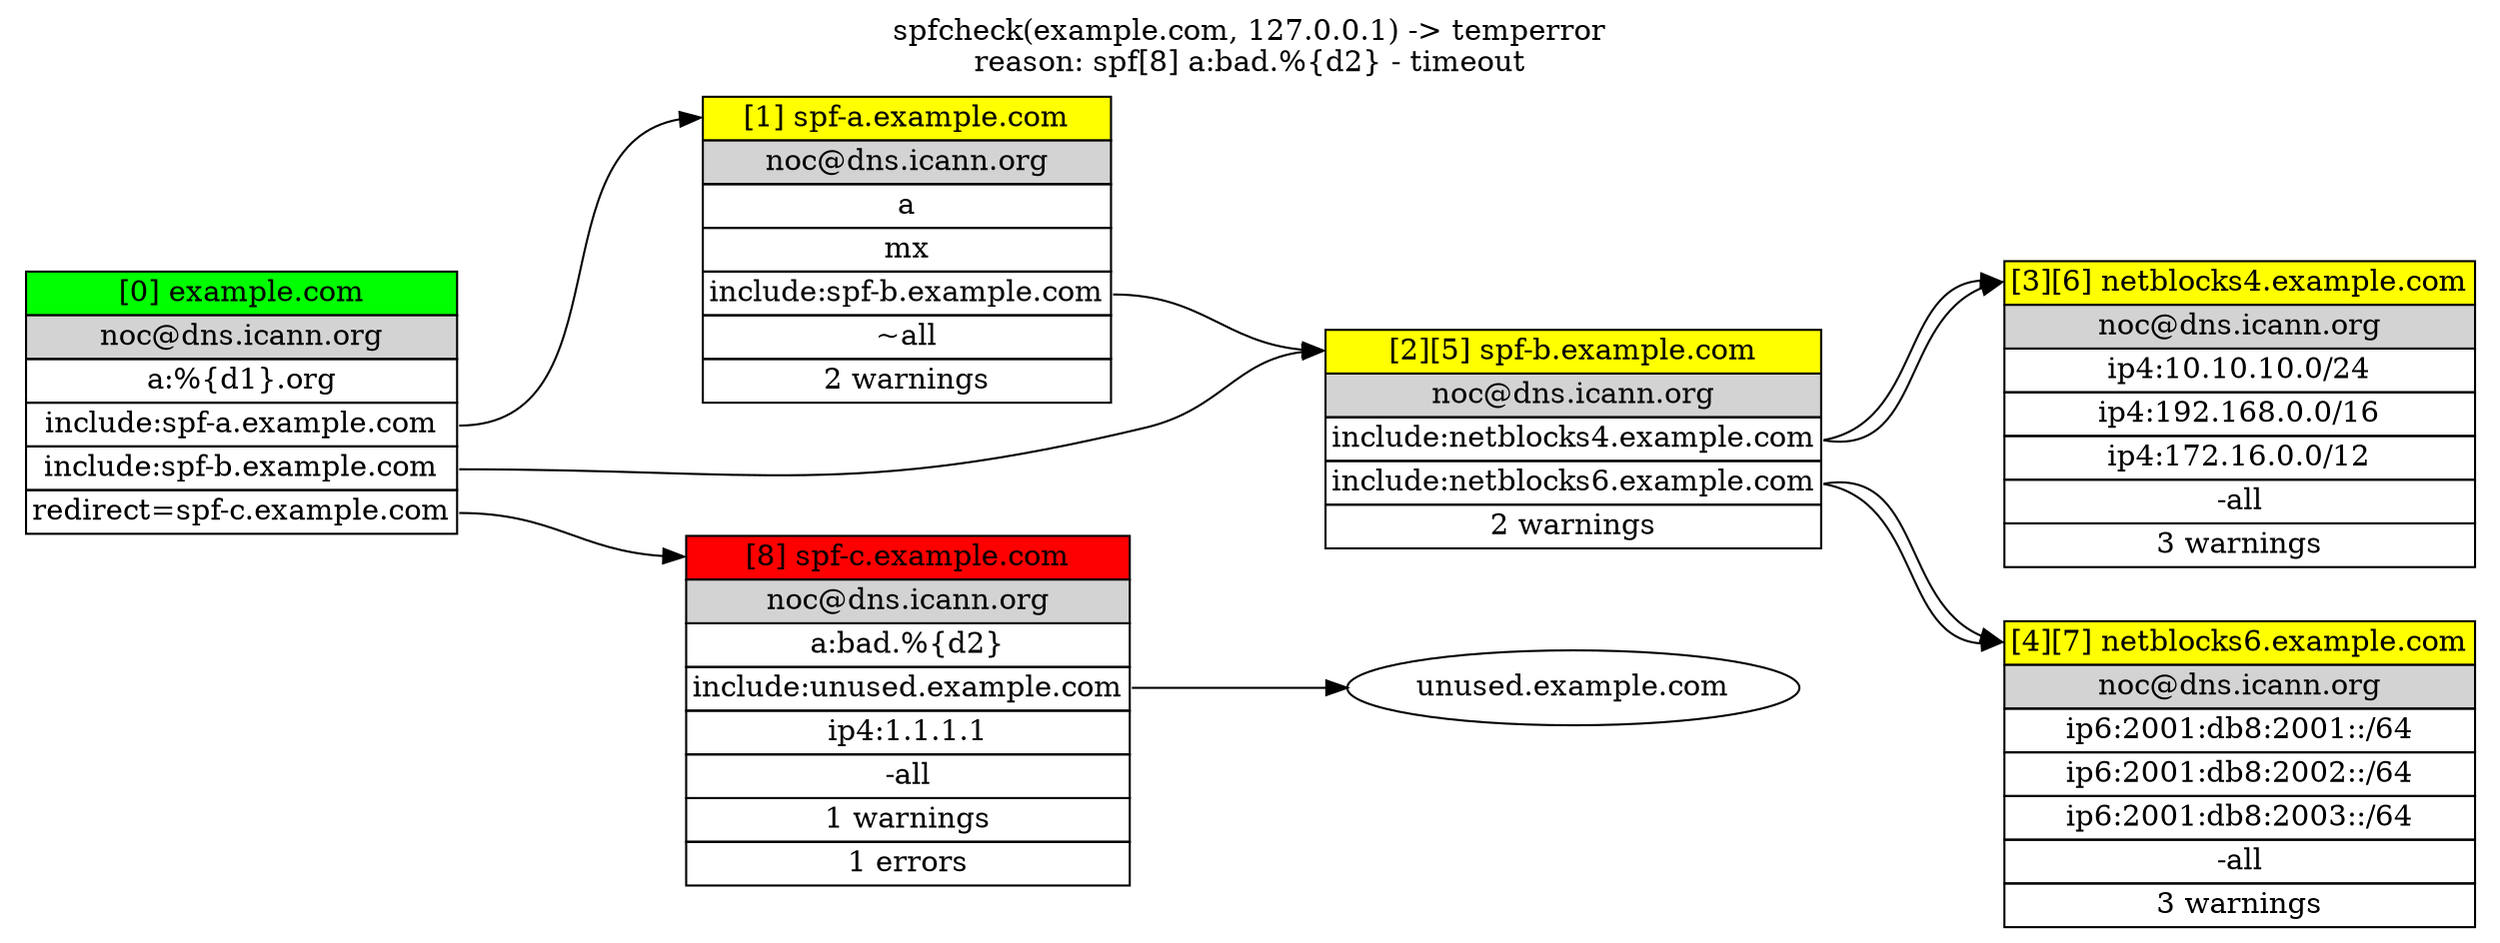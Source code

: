 
digraph SPF {
  label="spfcheck(example.com, 127.0.0.1) -> temperror
reason: spf[8] a:bad.%{d2} - timeout";
  labelloc="t";
  rankdir="LR";
  ranksep="1.0 equally";

  "spf-c.example.com" [label=<
  <TABLE BORDER="0" CELLBORDER="1" CELLSPACING="0">
  <TR><TD PORT="TOP" BGCOLOR="red">[8] spf-c.example.com</TD></TR>
  <TR><TD BGCOLOR="lightgray">noc@dns.icann.org</TD></TR>
  <TR><TD>a:bad.%{d2}</TD></TR>
  <TR><TD PORT="1">include:unused.example.com</TD></TR>
  <TR><TD>ip4:1.1.1.1</TD></TR>
  <TR><TD>-all</TD></TR>
  <TR><TD>1 warnings</TD></TR>
  <TR><TD>1 errors</TD></TR>
  </TABLE>
  >, shape="plaintext"];

  "spf-c.example.com":"1" -> "unused.example.com":"TOP";


"netblocks6.example.com" [label=<
  <TABLE BORDER="0" CELLBORDER="1" CELLSPACING="0">
  <TR><TD PORT="TOP" BGCOLOR="yellow">[4][7] netblocks6.example.com</TD></TR>
  <TR><TD BGCOLOR="lightgray">noc@dns.icann.org</TD></TR>
  <TR><TD>ip6:2001:db8:2001::/64</TD></TR>
  <TR><TD>ip6:2001:db8:2002::/64</TD></TR>
  <TR><TD>ip6:2001:db8:2003::/64</TD></TR>
  <TR><TD>-all</TD></TR>
  <TR><TD>3 warnings</TD></TR>
  
  </TABLE>
  >, shape="plaintext"];

  


"netblocks4.example.com" [label=<
  <TABLE BORDER="0" CELLBORDER="1" CELLSPACING="0">
  <TR><TD PORT="TOP" BGCOLOR="yellow">[3][6] netblocks4.example.com</TD></TR>
  <TR><TD BGCOLOR="lightgray">noc@dns.icann.org</TD></TR>
  <TR><TD>ip4:10.10.10.0/24</TD></TR>
  <TR><TD>ip4:192.168.0.0/16</TD></TR>
  <TR><TD>ip4:172.16.0.0/12</TD></TR>
  <TR><TD>-all</TD></TR>
  <TR><TD>3 warnings</TD></TR>
  
  </TABLE>
  >, shape="plaintext"];

  


"spf-b.example.com" [label=<
  <TABLE BORDER="0" CELLBORDER="1" CELLSPACING="0">
  <TR><TD PORT="TOP" BGCOLOR="yellow">[2][5] spf-b.example.com</TD></TR>
  <TR><TD BGCOLOR="lightgray">noc@dns.icann.org</TD></TR>
  <TR><TD PORT="0">include:netblocks4.example.com</TD></TR>
  <TR><TD PORT="1">include:netblocks6.example.com</TD></TR>
  <TR><TD>2 warnings</TD></TR>
  
  </TABLE>
  >, shape="plaintext"];

  "spf-b.example.com":"0" -> "netblocks4.example.com":"TOP";
  "spf-b.example.com":"1" -> "netblocks6.example.com":"TOP";


"netblocks6.example.com" [label=<
  <TABLE BORDER="0" CELLBORDER="1" CELLSPACING="0">
  <TR><TD PORT="TOP" BGCOLOR="yellow">[4][7] netblocks6.example.com</TD></TR>
  <TR><TD BGCOLOR="lightgray">noc@dns.icann.org</TD></TR>
  <TR><TD>ip6:2001:db8:2001::/64</TD></TR>
  <TR><TD>ip6:2001:db8:2002::/64</TD></TR>
  <TR><TD>ip6:2001:db8:2003::/64</TD></TR>
  <TR><TD>-all</TD></TR>
  <TR><TD>3 warnings</TD></TR>
  
  </TABLE>
  >, shape="plaintext"];

  


"netblocks4.example.com" [label=<
  <TABLE BORDER="0" CELLBORDER="1" CELLSPACING="0">
  <TR><TD PORT="TOP" BGCOLOR="yellow">[3][6] netblocks4.example.com</TD></TR>
  <TR><TD BGCOLOR="lightgray">noc@dns.icann.org</TD></TR>
  <TR><TD>ip4:10.10.10.0/24</TD></TR>
  <TR><TD>ip4:192.168.0.0/16</TD></TR>
  <TR><TD>ip4:172.16.0.0/12</TD></TR>
  <TR><TD>-all</TD></TR>
  <TR><TD>3 warnings</TD></TR>
  
  </TABLE>
  >, shape="plaintext"];

  


"spf-b.example.com" [label=<
  <TABLE BORDER="0" CELLBORDER="1" CELLSPACING="0">
  <TR><TD PORT="TOP" BGCOLOR="yellow">[2][5] spf-b.example.com</TD></TR>
  <TR><TD BGCOLOR="lightgray">noc@dns.icann.org</TD></TR>
  <TR><TD PORT="0">include:netblocks4.example.com</TD></TR>
  <TR><TD PORT="1">include:netblocks6.example.com</TD></TR>
  <TR><TD>2 warnings</TD></TR>
  
  </TABLE>
  >, shape="plaintext"];

  "spf-b.example.com":"0" -> "netblocks4.example.com":"TOP";
  "spf-b.example.com":"1" -> "netblocks6.example.com":"TOP";


"spf-a.example.com" [label=<
  <TABLE BORDER="0" CELLBORDER="1" CELLSPACING="0">
  <TR><TD PORT="TOP" BGCOLOR="yellow">[1] spf-a.example.com</TD></TR>
  <TR><TD BGCOLOR="lightgray">noc@dns.icann.org</TD></TR>
  <TR><TD>a</TD></TR>
  <TR><TD>mx</TD></TR>
  <TR><TD PORT="2">include:spf-b.example.com</TD></TR>
  <TR><TD>~all</TD></TR>
  <TR><TD>2 warnings</TD></TR>
  
  </TABLE>
  >, shape="plaintext"];

  "spf-a.example.com":"2" -> "spf-b.example.com":"TOP";


"example.com" [label=<
  <TABLE BORDER="0" CELLBORDER="1" CELLSPACING="0">
  <TR><TD PORT="TOP" BGCOLOR="green">[0] example.com</TD></TR>
  <TR><TD BGCOLOR="lightgray">noc@dns.icann.org</TD></TR>
  <TR><TD>a:%{d1}.org</TD></TR>
  <TR><TD PORT="1">include:spf-a.example.com</TD></TR>
  <TR><TD PORT="2">include:spf-b.example.com</TD></TR>
  <TR><TD PORT="3">redirect=spf-c.example.com</TD></TR>
  
  
  </TABLE>
  >, shape="plaintext"];

  "example.com":"1" -> "spf-a.example.com":"TOP";
  "example.com":"2" -> "spf-b.example.com":"TOP";
  "example.com":"3" -> "spf-c.example.com":"TOP";


  }

